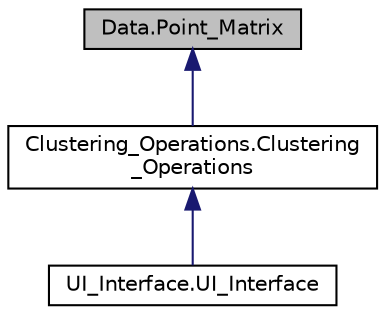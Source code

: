 digraph "Data.Point_Matrix"
{
 // LATEX_PDF_SIZE
  edge [fontname="Helvetica",fontsize="10",labelfontname="Helvetica",labelfontsize="10"];
  node [fontname="Helvetica",fontsize="10",shape=record];
  Node1 [label="Data.Point_Matrix",height=0.2,width=0.4,color="black", fillcolor="grey75", style="filled", fontcolor="black",tooltip=" "];
  Node1 -> Node2 [dir="back",color="midnightblue",fontsize="10",style="solid",fontname="Helvetica"];
  Node2 [label="Clustering_Operations.Clustering\l_Operations",height=0.2,width=0.4,color="black", fillcolor="white", style="filled",URL="$classClustering__Operations_1_1Clustering__Operations.html",tooltip=" "];
  Node2 -> Node3 [dir="back",color="midnightblue",fontsize="10",style="solid",fontname="Helvetica"];
  Node3 [label="UI_Interface.UI_Interface",height=0.2,width=0.4,color="black", fillcolor="white", style="filled",URL="$classUI__Interface_1_1UI__Interface.html",tooltip=" "];
}
